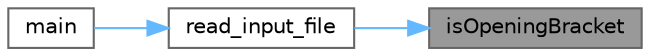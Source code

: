 digraph "isOpeningBracket"
{
 // LATEX_PDF_SIZE
  bgcolor="transparent";
  edge [fontname=Helvetica,fontsize=10,labelfontname=Helvetica,labelfontsize=10];
  node [fontname=Helvetica,fontsize=10,shape=box,height=0.2,width=0.4];
  rankdir="RL";
  Node1 [id="Node000001",label="isOpeningBracket",height=0.2,width=0.4,color="gray40", fillcolor="grey60", style="filled", fontcolor="black",tooltip="Checks if the given character is an opening bracket."];
  Node1 -> Node2 [id="edge3_Node000001_Node000002",dir="back",color="steelblue1",style="solid",tooltip=" "];
  Node2 [id="Node000002",label="read_input_file",height=0.2,width=0.4,color="grey40", fillcolor="white", style="filled",URL="$_bracket_checker2_8cpp.html#a84e3a19d542ba6c253ed5d283806688f",tooltip="Reads the input file and finds unmatched brackets."];
  Node2 -> Node3 [id="edge4_Node000002_Node000003",dir="back",color="steelblue1",style="solid",tooltip=" "];
  Node3 [id="Node000003",label="main",height=0.2,width=0.4,color="grey40", fillcolor="white", style="filled",URL="$_main_8cpp.html#ae66f6b31b5ad750f1fe042a706a4e3d4",tooltip="The main function of the program."];
}
